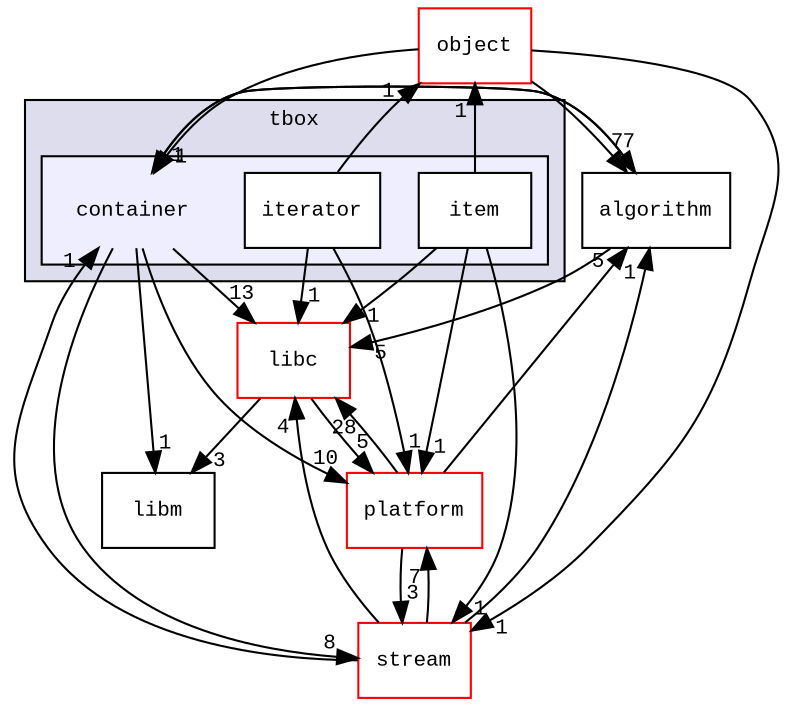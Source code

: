 digraph "src/tbox/container" {
  compound=true
  node [ fontsize="10", fontname="CourierNew"];
  edge [ labelfontsize="10", labelfontname="CourierNew"];
  subgraph clusterdir_74c89af92d2f666610693d1f60c4bc85 {
    graph [ bgcolor="#ddddee", pencolor="black", label="tbox" fontname="CourierNew", fontsize="10", URL="dir_74c89af92d2f666610693d1f60c4bc85.html"]
  subgraph clusterdir_895e2f62803e10f0845db2d9f139817c {
    graph [ bgcolor="#eeeeff", pencolor="black", label="" URL="dir_895e2f62803e10f0845db2d9f139817c.html"];
    dir_895e2f62803e10f0845db2d9f139817c [shape=plaintext label="container"];
    dir_2134569d2feed93dcffaef3f0b8e1a19 [shape=box label="item" color="black" fillcolor="white" style="filled" URL="dir_2134569d2feed93dcffaef3f0b8e1a19.html"];
    dir_d7e799d2d30925134ad85fc63d68736a [shape=box label="iterator" color="black" fillcolor="white" style="filled" URL="dir_d7e799d2d30925134ad85fc63d68736a.html"];
  }
  }
  dir_ac11f784b81667e62f917778dae2d743 [shape=box label="algorithm" URL="dir_ac11f784b81667e62f917778dae2d743.html"];
  dir_627e7a8c888f9563a49206945c786761 [shape=box label="object" fillcolor="white" style="filled" color="red" URL="dir_627e7a8c888f9563a49206945c786761.html"];
  dir_8ac7a660e3fbaee97122da854518670d [shape=box label="libm" URL="dir_8ac7a660e3fbaee97122da854518670d.html"];
  dir_3d9333e940592ee9d1dd6e9562262a64 [shape=box label="platform" fillcolor="white" style="filled" color="red" URL="dir_3d9333e940592ee9d1dd6e9562262a64.html"];
  dir_097050573d8d31c571800575b2db96e7 [shape=box label="stream" fillcolor="white" style="filled" color="red" URL="dir_097050573d8d31c571800575b2db96e7.html"];
  dir_77f7a305e421ad7115258f9647362748 [shape=box label="libc" fillcolor="white" style="filled" color="red" URL="dir_77f7a305e421ad7115258f9647362748.html"];
  dir_ac11f784b81667e62f917778dae2d743->dir_895e2f62803e10f0845db2d9f139817c [headlabel="1", labeldistance=1.5 headhref="dir_000002_000006.html"];
  dir_ac11f784b81667e62f917778dae2d743->dir_77f7a305e421ad7115258f9647362748 [headlabel="5", labeldistance=1.5 headhref="dir_000002_000011.html"];
  dir_627e7a8c888f9563a49206945c786761->dir_ac11f784b81667e62f917778dae2d743 [headlabel="7", labeldistance=1.5 headhref="dir_000032_000002.html"];
  dir_627e7a8c888f9563a49206945c786761->dir_895e2f62803e10f0845db2d9f139817c [headlabel="1", labeldistance=1.5 headhref="dir_000032_000006.html"];
  dir_627e7a8c888f9563a49206945c786761->dir_097050573d8d31c571800575b2db96e7 [headlabel="1", labeldistance=1.5 headhref="dir_000032_000055.html"];
  dir_d7e799d2d30925134ad85fc63d68736a->dir_627e7a8c888f9563a49206945c786761 [headlabel="1", labeldistance=1.5 headhref="dir_000008_000032.html"];
  dir_d7e799d2d30925134ad85fc63d68736a->dir_3d9333e940592ee9d1dd6e9562262a64 [headlabel="1", labeldistance=1.5 headhref="dir_000008_000035.html"];
  dir_d7e799d2d30925134ad85fc63d68736a->dir_77f7a305e421ad7115258f9647362748 [headlabel="1", labeldistance=1.5 headhref="dir_000008_000011.html"];
  dir_895e2f62803e10f0845db2d9f139817c->dir_ac11f784b81667e62f917778dae2d743 [headlabel="7", labeldistance=1.5 headhref="dir_000006_000002.html"];
  dir_895e2f62803e10f0845db2d9f139817c->dir_8ac7a660e3fbaee97122da854518670d [headlabel="1", labeldistance=1.5 headhref="dir_000006_000021.html"];
  dir_895e2f62803e10f0845db2d9f139817c->dir_3d9333e940592ee9d1dd6e9562262a64 [headlabel="10", labeldistance=1.5 headhref="dir_000006_000035.html"];
  dir_895e2f62803e10f0845db2d9f139817c->dir_097050573d8d31c571800575b2db96e7 [headlabel="8", labeldistance=1.5 headhref="dir_000006_000055.html"];
  dir_895e2f62803e10f0845db2d9f139817c->dir_77f7a305e421ad7115258f9647362748 [headlabel="13", labeldistance=1.5 headhref="dir_000006_000011.html"];
  dir_3d9333e940592ee9d1dd6e9562262a64->dir_ac11f784b81667e62f917778dae2d743 [headlabel="5", labeldistance=1.5 headhref="dir_000035_000002.html"];
  dir_3d9333e940592ee9d1dd6e9562262a64->dir_097050573d8d31c571800575b2db96e7 [headlabel="3", labeldistance=1.5 headhref="dir_000035_000055.html"];
  dir_3d9333e940592ee9d1dd6e9562262a64->dir_77f7a305e421ad7115258f9647362748 [headlabel="28", labeldistance=1.5 headhref="dir_000035_000011.html"];
  dir_097050573d8d31c571800575b2db96e7->dir_ac11f784b81667e62f917778dae2d743 [headlabel="1", labeldistance=1.5 headhref="dir_000055_000002.html"];
  dir_097050573d8d31c571800575b2db96e7->dir_895e2f62803e10f0845db2d9f139817c [headlabel="1", labeldistance=1.5 headhref="dir_000055_000006.html"];
  dir_097050573d8d31c571800575b2db96e7->dir_3d9333e940592ee9d1dd6e9562262a64 [headlabel="7", labeldistance=1.5 headhref="dir_000055_000035.html"];
  dir_097050573d8d31c571800575b2db96e7->dir_77f7a305e421ad7115258f9647362748 [headlabel="4", labeldistance=1.5 headhref="dir_000055_000011.html"];
  dir_77f7a305e421ad7115258f9647362748->dir_8ac7a660e3fbaee97122da854518670d [headlabel="3", labeldistance=1.5 headhref="dir_000011_000021.html"];
  dir_77f7a305e421ad7115258f9647362748->dir_3d9333e940592ee9d1dd6e9562262a64 [headlabel="5", labeldistance=1.5 headhref="dir_000011_000035.html"];
  dir_2134569d2feed93dcffaef3f0b8e1a19->dir_627e7a8c888f9563a49206945c786761 [headlabel="1", labeldistance=1.5 headhref="dir_000007_000032.html"];
  dir_2134569d2feed93dcffaef3f0b8e1a19->dir_3d9333e940592ee9d1dd6e9562262a64 [headlabel="1", labeldistance=1.5 headhref="dir_000007_000035.html"];
  dir_2134569d2feed93dcffaef3f0b8e1a19->dir_097050573d8d31c571800575b2db96e7 [headlabel="1", labeldistance=1.5 headhref="dir_000007_000055.html"];
  dir_2134569d2feed93dcffaef3f0b8e1a19->dir_77f7a305e421ad7115258f9647362748 [headlabel="1", labeldistance=1.5 headhref="dir_000007_000011.html"];
}
